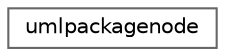 digraph "Graphical Class Hierarchy"
{
 // LATEX_PDF_SIZE
  bgcolor="transparent";
  edge [fontname=Helvetica,fontsize=10,labelfontname=Helvetica,labelfontsize=10];
  node [fontname=Helvetica,fontsize=10,shape=box,height=0.2,width=0.4];
  rankdir="LR";
  Node0 [label="umlpackagenode",height=0.2,width=0.4,color="grey40", fillcolor="white", style="filled",URL="$structumlpackagenode.html",tooltip=" "];
}
